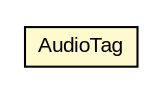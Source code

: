 #!/usr/local/bin/dot
#
# Class diagram 
# Generated by UMLGraph version 5.1 (http://www.umlgraph.org/)
#

digraph G {
	edge [fontname="arial",fontsize=10,labelfontname="arial",labelfontsize=10];
	node [fontname="arial",fontsize=10,shape=plaintext];
	nodesep=0.25;
	ranksep=0.5;
	// org.olympe.musicplayer.fxml.MetadataFXMLController.AudioTag
	c849 [label=<<table title="org.olympe.musicplayer.fxml.MetadataFXMLController.AudioTag" border="0" cellborder="1" cellspacing="0" cellpadding="2" port="p" bgcolor="lemonChiffon" href="./MetadataFXMLController.AudioTag.html">
		<tr><td><table border="0" cellspacing="0" cellpadding="1">
<tr><td align="center" balign="center"> AudioTag </td></tr>
		</table></td></tr>
		</table>>, fontname="arial", fontcolor="black", fontsize=10.0];
}

